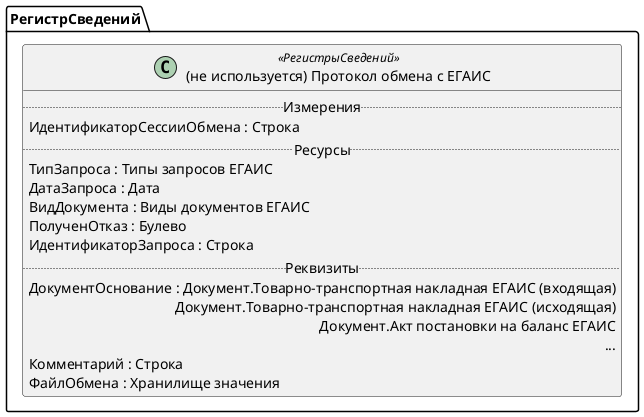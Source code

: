﻿@startuml УдалитьПротоколОбменаЕГАИС
'!include templates.wsd
'..\include templates.wsd
class РегистрСведений.УдалитьПротоколОбменаЕГАИС as "(не используется) Протокол обмена с ЕГАИС" <<РегистрыСведений>>
{
..Измерения..
ИдентификаторСессииОбмена : Строка
..Ресурсы..
ТипЗапроса : Типы запросов ЕГАИС
ДатаЗапроса : Дата
ВидДокумента : Виды документов ЕГАИС
ПолученОтказ : Булево
ИдентификаторЗапроса : Строка
..Реквизиты..
ДокументОснование : Документ.Товарно-транспортная накладная ЕГАИС (входящая)\rДокумент.Товарно-транспортная накладная ЕГАИС (исходящая)\rДокумент.Акт постановки на баланс ЕГАИС\r...
Комментарий : Строка
ФайлОбмена : Хранилище значения
}
@enduml
